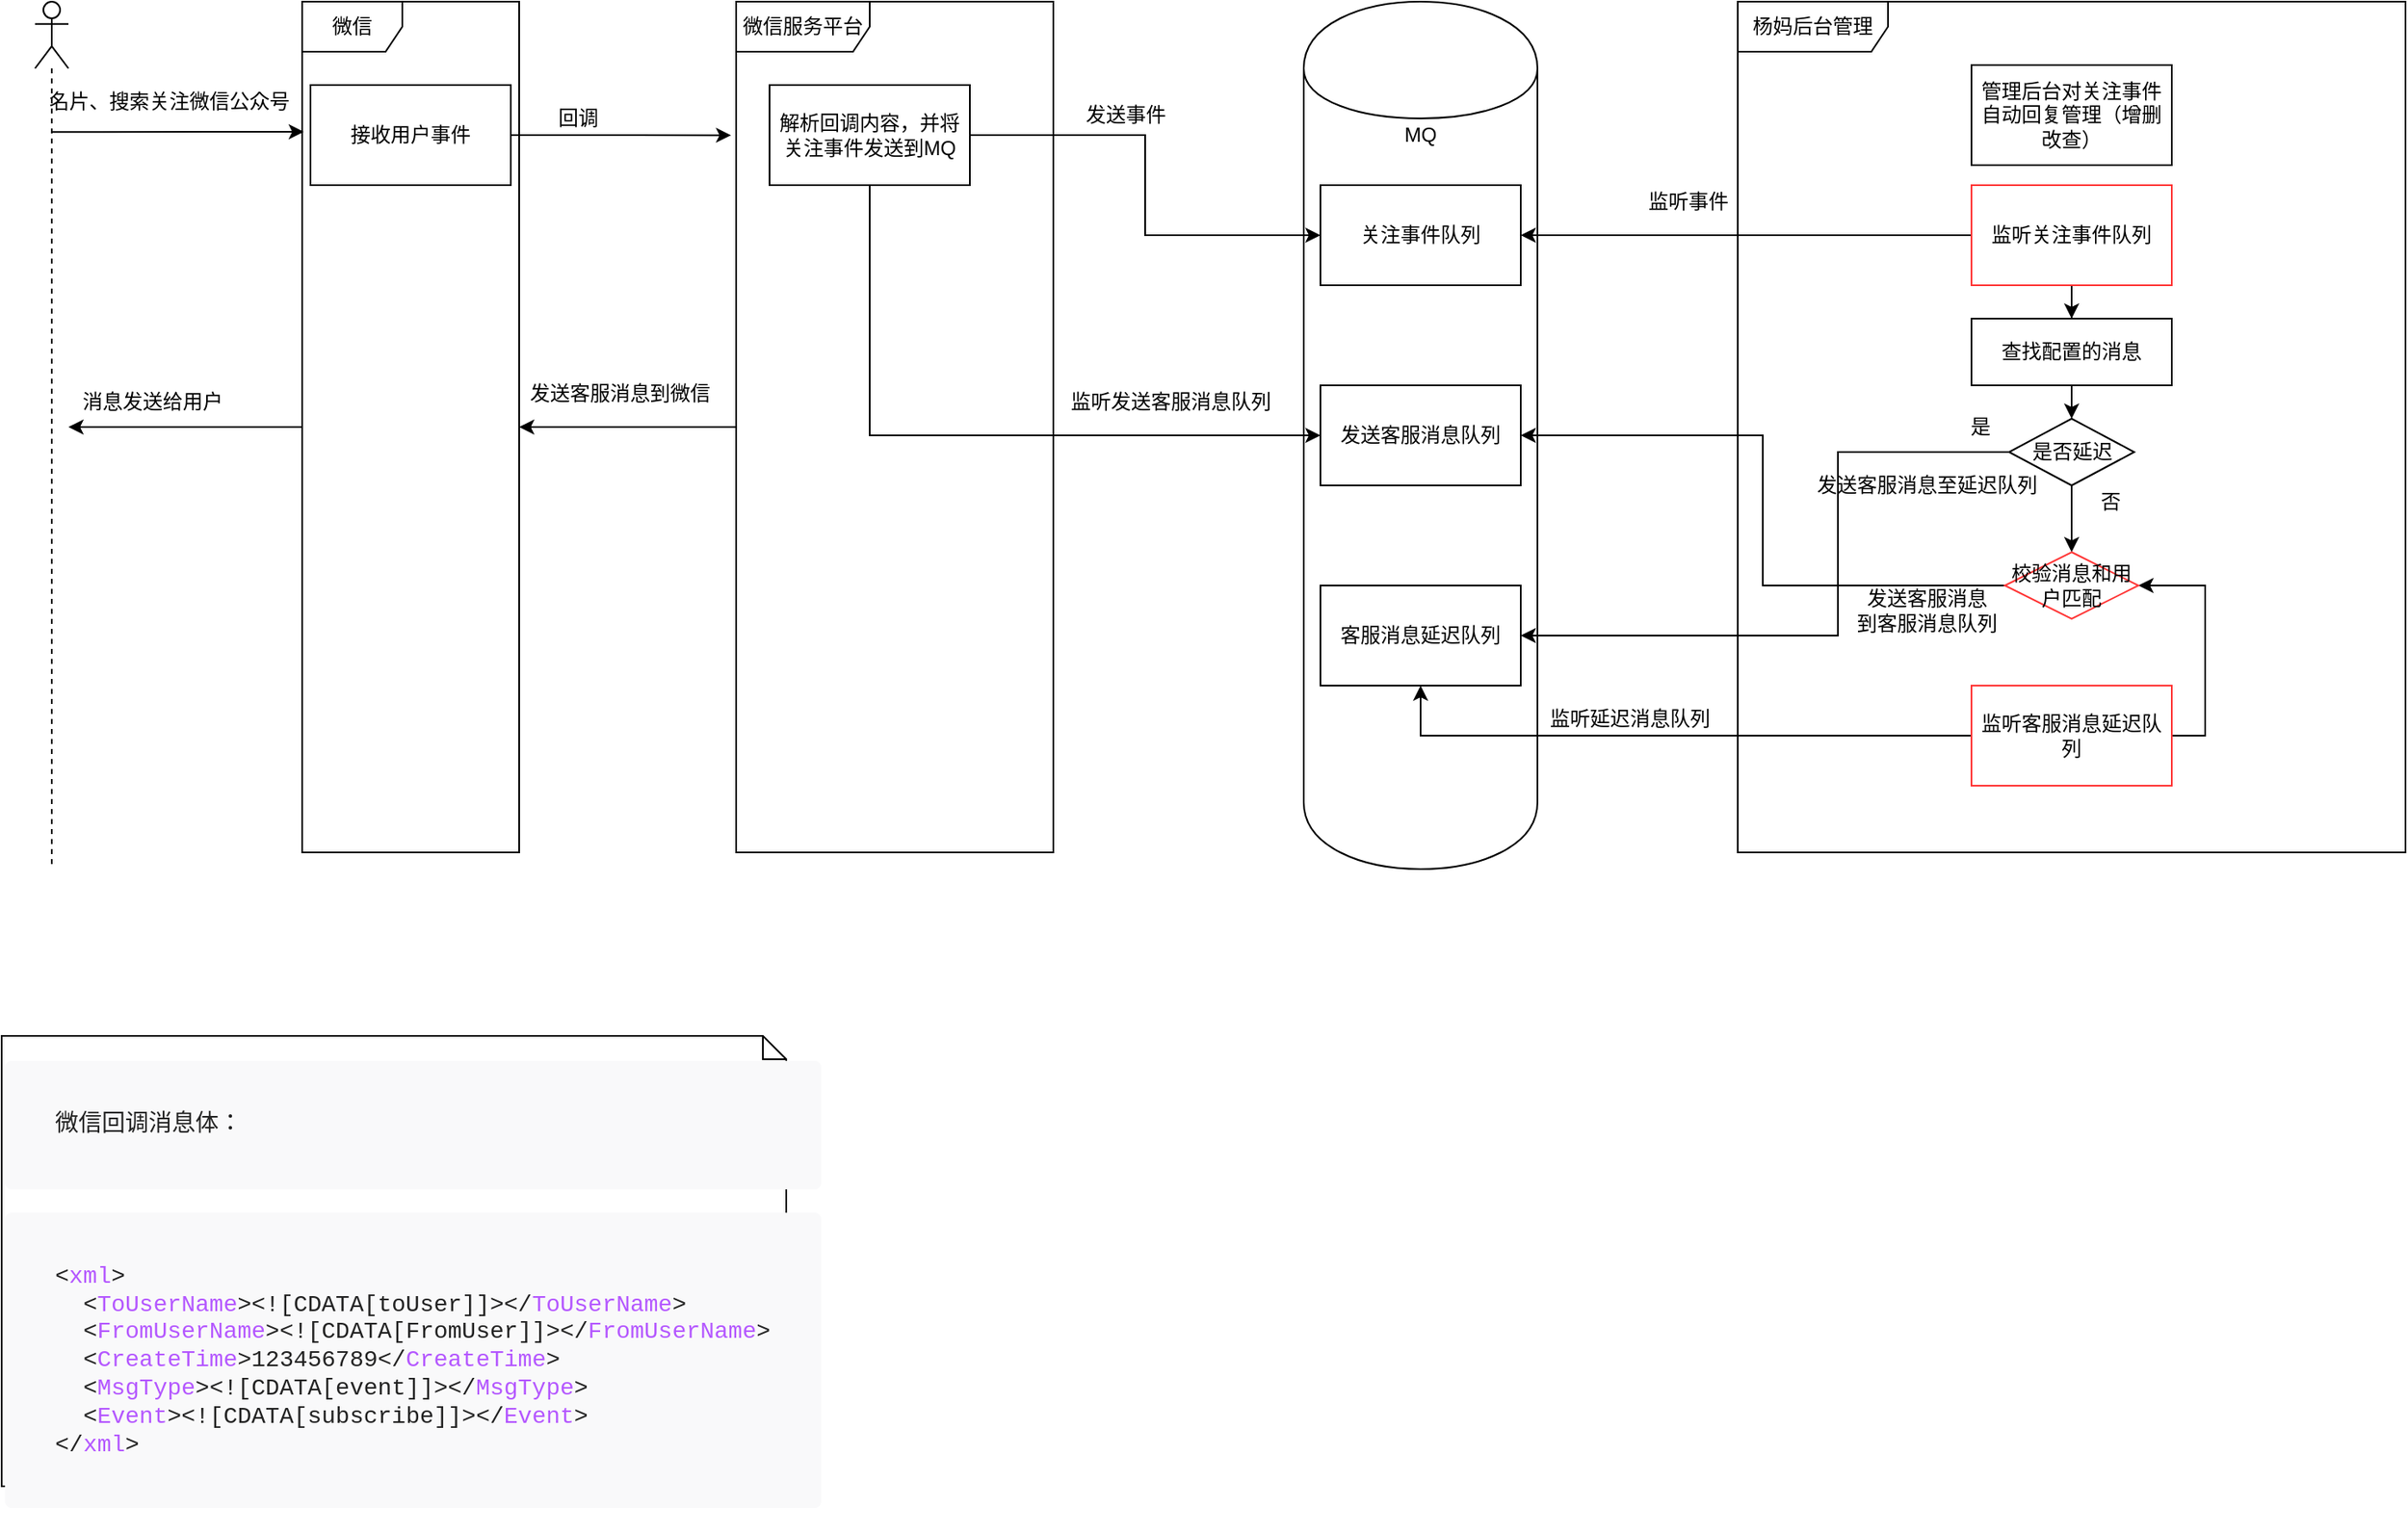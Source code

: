 <mxfile version="12.5.5" type="github"><diagram id="Bvf7uPh44drhRA5YrE10" name="Page-1"><mxGraphModel dx="1662" dy="772" grid="1" gridSize="10" guides="1" tooltips="1" connect="1" arrows="1" fold="1" page="1" pageScale="1" pageWidth="827" pageHeight="1169" math="0" shadow="0"><root><mxCell id="0"/><mxCell id="1" parent="0"/><mxCell id="xuuuyCYIfH_njVOOAR_E-14" style="edgeStyle=orthogonalEdgeStyle;rounded=0;orthogonalLoop=1;jettySize=auto;html=1;entryX=0.008;entryY=0.508;entryDx=0;entryDy=0;entryPerimeter=0;" edge="1" parent="1"><mxGeometry relative="1" as="geometry"><mxPoint x="49.5" y="198.08" as="sourcePoint"/><mxPoint x="201" y="198" as="targetPoint"/><Array as="points"><mxPoint x="80" y="198"/><mxPoint x="80" y="198"/></Array></mxGeometry></mxCell><mxCell id="xuuuyCYIfH_njVOOAR_E-2" value="" style="shape=umlLifeline;participant=umlActor;perimeter=lifelinePerimeter;whiteSpace=wrap;html=1;container=1;collapsible=0;recursiveResize=0;verticalAlign=top;spacingTop=36;labelBackgroundColor=#ffffff;outlineConnect=0;" vertex="1" parent="1"><mxGeometry x="40" y="120" width="20" height="520" as="geometry"/></mxCell><mxCell id="xuuuyCYIfH_njVOOAR_E-67" value="" style="edgeStyle=orthogonalEdgeStyle;rounded=0;orthogonalLoop=1;jettySize=auto;html=1;" edge="1" parent="1" source="xuuuyCYIfH_njVOOAR_E-3"><mxGeometry relative="1" as="geometry"><mxPoint x="60" y="375" as="targetPoint"/></mxGeometry></mxCell><mxCell id="xuuuyCYIfH_njVOOAR_E-3" value="微信" style="shape=umlFrame;whiteSpace=wrap;html=1;" vertex="1" parent="1"><mxGeometry x="200" y="120" width="130" height="510" as="geometry"/></mxCell><mxCell id="xuuuyCYIfH_njVOOAR_E-64" style="edgeStyle=orthogonalEdgeStyle;rounded=0;orthogonalLoop=1;jettySize=auto;html=1;" edge="1" parent="1" source="xuuuyCYIfH_njVOOAR_E-4" target="xuuuyCYIfH_njVOOAR_E-3"><mxGeometry relative="1" as="geometry"/></mxCell><mxCell id="xuuuyCYIfH_njVOOAR_E-4" value="微信服务平台" style="shape=umlFrame;whiteSpace=wrap;html=1;width=80;height=30;" vertex="1" parent="1"><mxGeometry x="460" y="120" width="190" height="510" as="geometry"/></mxCell><mxCell id="xuuuyCYIfH_njVOOAR_E-8" value="杨妈后台管理" style="shape=umlFrame;whiteSpace=wrap;html=1;width=90;height=30;" vertex="1" parent="1"><mxGeometry x="1060" y="120" width="400" height="510" as="geometry"/></mxCell><mxCell id="xuuuyCYIfH_njVOOAR_E-9" value="&lt;pre class=&quot;language-xml&quot; style=&quot;margin-top: 1em ; margin-bottom: 1em ; padding: 30px ; font-family: &amp;#34;consolas&amp;#34; , &amp;#34;liberation mono&amp;#34; , &amp;#34;menlo&amp;#34; , &amp;#34;courier&amp;#34; , monospace ; direction: ltr ; overflow: auto ; background-color: rgb(249 , 249 , 250) ; border-radius: 4px ; color: rgb(34 , 34 , 34) ; font-size: 14px&quot;&gt;&lt;code style=&quot;margin: 0px ; padding: 0px ; font-family: &amp;#34;consolas&amp;#34; , &amp;#34;liberation mono&amp;#34; , &amp;#34;menlo&amp;#34; , &amp;#34;courier&amp;#34; , monospace ; direction: ltr ; border-radius: 0px ; display: inline&quot;&gt;&lt;span class=&quot;token tag&quot; style=&quot;margin: 0px ; padding: 0px ; color: rgb(180 , 87 , 255)&quot;&gt;&lt;span class=&quot;token tag&quot; style=&quot;margin: 0px ; padding: 0px&quot;&gt;&lt;span class=&quot;token punctuation&quot; style=&quot;margin: 0px ; padding: 0px ; color: rgb(34 , 34 , 34)&quot;&gt;微信回调消息体：&lt;/span&gt;&lt;/span&gt;&lt;/span&gt;&lt;/code&gt;&lt;/pre&gt;&lt;pre class=&quot;language-xml&quot; style=&quot;margin-top: 1em ; margin-bottom: 1em ; padding: 30px ; font-family: &amp;#34;consolas&amp;#34; , &amp;#34;liberation mono&amp;#34; , &amp;#34;menlo&amp;#34; , &amp;#34;courier&amp;#34; , monospace ; direction: ltr ; overflow: auto ; background-color: rgb(249 , 249 , 250) ; border-radius: 4px ; color: rgb(34 , 34 , 34) ; font-size: 14px&quot;&gt;&lt;code style=&quot;margin: 0px ; padding: 0px ; font-family: &amp;#34;consolas&amp;#34; , &amp;#34;liberation mono&amp;#34; , &amp;#34;menlo&amp;#34; , &amp;#34;courier&amp;#34; , monospace ; direction: ltr ; border-radius: 0px ; display: inline&quot;&gt;&lt;span class=&quot;token tag&quot; style=&quot;margin: 0px ; padding: 0px ; color: rgb(180 , 87 , 255)&quot;&gt;&lt;span class=&quot;token tag&quot; style=&quot;margin: 0px ; padding: 0px&quot;&gt;&lt;span class=&quot;token punctuation&quot; style=&quot;margin: 0px ; padding: 0px ; color: rgb(34 , 34 , 34)&quot;&gt;&amp;lt;&lt;/span&gt;xml&lt;/span&gt;&lt;span class=&quot;token punctuation&quot; style=&quot;margin: 0px ; padding: 0px ; color: rgb(34 , 34 , 34)&quot;&gt;&amp;gt;&lt;/span&gt;&lt;/span&gt;&lt;br&gt;  &lt;span class=&quot;token tag&quot; style=&quot;margin: 0px ; padding: 0px ; color: rgb(180 , 87 , 255)&quot;&gt;&lt;span class=&quot;token tag&quot; style=&quot;margin: 0px ; padding: 0px&quot;&gt;&lt;span class=&quot;token punctuation&quot; style=&quot;margin: 0px ; padding: 0px ; color: rgb(34 , 34 , 34)&quot;&gt;&amp;lt;&lt;/span&gt;ToUserName&lt;/span&gt;&lt;span class=&quot;token punctuation&quot; style=&quot;margin: 0px ; padding: 0px ; color: rgb(34 , 34 , 34)&quot;&gt;&amp;gt;&lt;/span&gt;&lt;/span&gt;&lt;span class=&quot;token cdata&quot; style=&quot;margin: 0px ; padding: 0px&quot;&gt;&amp;lt;![CDATA[toUser]]&amp;gt;&lt;/span&gt;&lt;span class=&quot;token tag&quot; style=&quot;margin: 0px ; padding: 0px ; color: rgb(180 , 87 , 255)&quot;&gt;&lt;span class=&quot;token tag&quot; style=&quot;margin: 0px ; padding: 0px&quot;&gt;&lt;span class=&quot;token punctuation&quot; style=&quot;margin: 0px ; padding: 0px ; color: rgb(34 , 34 , 34)&quot;&gt;&amp;lt;/&lt;/span&gt;ToUserName&lt;/span&gt;&lt;span class=&quot;token punctuation&quot; style=&quot;margin: 0px ; padding: 0px ; color: rgb(34 , 34 , 34)&quot;&gt;&amp;gt;&lt;/span&gt;&lt;/span&gt;&lt;br&gt;  &lt;span class=&quot;token tag&quot; style=&quot;margin: 0px ; padding: 0px ; color: rgb(180 , 87 , 255)&quot;&gt;&lt;span class=&quot;token tag&quot; style=&quot;margin: 0px ; padding: 0px&quot;&gt;&lt;span class=&quot;token punctuation&quot; style=&quot;margin: 0px ; padding: 0px ; color: rgb(34 , 34 , 34)&quot;&gt;&amp;lt;&lt;/span&gt;FromUserName&lt;/span&gt;&lt;span class=&quot;token punctuation&quot; style=&quot;margin: 0px ; padding: 0px ; color: rgb(34 , 34 , 34)&quot;&gt;&amp;gt;&lt;/span&gt;&lt;/span&gt;&lt;span class=&quot;token cdata&quot; style=&quot;margin: 0px ; padding: 0px&quot;&gt;&amp;lt;![CDATA[FromUser]]&amp;gt;&lt;/span&gt;&lt;span class=&quot;token tag&quot; style=&quot;margin: 0px ; padding: 0px ; color: rgb(180 , 87 , 255)&quot;&gt;&lt;span class=&quot;token tag&quot; style=&quot;margin: 0px ; padding: 0px&quot;&gt;&lt;span class=&quot;token punctuation&quot; style=&quot;margin: 0px ; padding: 0px ; color: rgb(34 , 34 , 34)&quot;&gt;&amp;lt;/&lt;/span&gt;FromUserName&lt;/span&gt;&lt;span class=&quot;token punctuation&quot; style=&quot;margin: 0px ; padding: 0px ; color: rgb(34 , 34 , 34)&quot;&gt;&amp;gt;&lt;/span&gt;&lt;/span&gt;&lt;br&gt;  &lt;span class=&quot;token tag&quot; style=&quot;margin: 0px ; padding: 0px ; color: rgb(180 , 87 , 255)&quot;&gt;&lt;span class=&quot;token tag&quot; style=&quot;margin: 0px ; padding: 0px&quot;&gt;&lt;span class=&quot;token punctuation&quot; style=&quot;margin: 0px ; padding: 0px ; color: rgb(34 , 34 , 34)&quot;&gt;&amp;lt;&lt;/span&gt;CreateTime&lt;/span&gt;&lt;span class=&quot;token punctuation&quot; style=&quot;margin: 0px ; padding: 0px ; color: rgb(34 , 34 , 34)&quot;&gt;&amp;gt;&lt;/span&gt;&lt;/span&gt;123456789&lt;span class=&quot;token tag&quot; style=&quot;margin: 0px ; padding: 0px ; color: rgb(180 , 87 , 255)&quot;&gt;&lt;span class=&quot;token tag&quot; style=&quot;margin: 0px ; padding: 0px&quot;&gt;&lt;span class=&quot;token punctuation&quot; style=&quot;margin: 0px ; padding: 0px ; color: rgb(34 , 34 , 34)&quot;&gt;&amp;lt;/&lt;/span&gt;CreateTime&lt;/span&gt;&lt;span class=&quot;token punctuation&quot; style=&quot;margin: 0px ; padding: 0px ; color: rgb(34 , 34 , 34)&quot;&gt;&amp;gt;&lt;/span&gt;&lt;/span&gt;&lt;br&gt;  &lt;span class=&quot;token tag&quot; style=&quot;margin: 0px ; padding: 0px ; color: rgb(180 , 87 , 255)&quot;&gt;&lt;span class=&quot;token tag&quot; style=&quot;margin: 0px ; padding: 0px&quot;&gt;&lt;span class=&quot;token punctuation&quot; style=&quot;margin: 0px ; padding: 0px ; color: rgb(34 , 34 , 34)&quot;&gt;&amp;lt;&lt;/span&gt;MsgType&lt;/span&gt;&lt;span class=&quot;token punctuation&quot; style=&quot;margin: 0px ; padding: 0px ; color: rgb(34 , 34 , 34)&quot;&gt;&amp;gt;&lt;/span&gt;&lt;/span&gt;&lt;span class=&quot;token cdata&quot; style=&quot;margin: 0px ; padding: 0px&quot;&gt;&amp;lt;![CDATA[event]]&amp;gt;&lt;/span&gt;&lt;span class=&quot;token tag&quot; style=&quot;margin: 0px ; padding: 0px ; color: rgb(180 , 87 , 255)&quot;&gt;&lt;span class=&quot;token tag&quot; style=&quot;margin: 0px ; padding: 0px&quot;&gt;&lt;span class=&quot;token punctuation&quot; style=&quot;margin: 0px ; padding: 0px ; color: rgb(34 , 34 , 34)&quot;&gt;&amp;lt;/&lt;/span&gt;MsgType&lt;/span&gt;&lt;span class=&quot;token punctuation&quot; style=&quot;margin: 0px ; padding: 0px ; color: rgb(34 , 34 , 34)&quot;&gt;&amp;gt;&lt;/span&gt;&lt;/span&gt;&lt;br&gt;  &lt;span class=&quot;token tag&quot; style=&quot;margin: 0px ; padding: 0px ; color: rgb(180 , 87 , 255)&quot;&gt;&lt;span class=&quot;token tag&quot; style=&quot;margin: 0px ; padding: 0px&quot;&gt;&lt;span class=&quot;token punctuation&quot; style=&quot;margin: 0px ; padding: 0px ; color: rgb(34 , 34 , 34)&quot;&gt;&amp;lt;&lt;/span&gt;Event&lt;/span&gt;&lt;span class=&quot;token punctuation&quot; style=&quot;margin: 0px ; padding: 0px ; color: rgb(34 , 34 , 34)&quot;&gt;&amp;gt;&lt;/span&gt;&lt;/span&gt;&lt;span class=&quot;token cdata&quot; style=&quot;margin: 0px ; padding: 0px&quot;&gt;&amp;lt;![CDATA[subscribe]]&amp;gt;&lt;/span&gt;&lt;span class=&quot;token tag&quot; style=&quot;margin: 0px ; padding: 0px ; color: rgb(180 , 87 , 255)&quot;&gt;&lt;span class=&quot;token tag&quot; style=&quot;margin: 0px ; padding: 0px&quot;&gt;&lt;span class=&quot;token punctuation&quot; style=&quot;margin: 0px ; padding: 0px ; color: rgb(34 , 34 , 34)&quot;&gt;&amp;lt;/&lt;/span&gt;Event&lt;/span&gt;&lt;span class=&quot;token punctuation&quot; style=&quot;margin: 0px ; padding: 0px ; color: rgb(34 , 34 , 34)&quot;&gt;&amp;gt;&lt;/span&gt;&lt;/span&gt;&lt;br&gt;&lt;span class=&quot;token tag&quot; style=&quot;margin: 0px ; padding: 0px ; color: rgb(180 , 87 , 255)&quot;&gt;&lt;span class=&quot;token tag&quot; style=&quot;margin: 0px ; padding: 0px&quot;&gt;&lt;span class=&quot;token punctuation&quot; style=&quot;margin: 0px ; padding: 0px ; color: rgb(34 , 34 , 34)&quot;&gt;&amp;lt;/&lt;/span&gt;xml&lt;/span&gt;&lt;span class=&quot;token punctuation&quot; style=&quot;margin: 0px ; padding: 0px ; color: rgb(34 , 34 , 34)&quot;&gt;&amp;gt;&lt;/span&gt;&lt;/span&gt;&lt;/code&gt;&lt;/pre&gt;" style="shape=note;whiteSpace=wrap;html=1;size=14;verticalAlign=top;align=left;spacingTop=-6;" vertex="1" parent="1"><mxGeometry x="20" y="740" width="470" height="270" as="geometry"/></mxCell><mxCell id="xuuuyCYIfH_njVOOAR_E-11" value="" style="shape=cylinder;whiteSpace=wrap;html=1;boundedLbl=1;backgroundOutline=1;" vertex="1" parent="1"><mxGeometry x="800" y="120" width="140" height="520" as="geometry"/></mxCell><mxCell id="xuuuyCYIfH_njVOOAR_E-12" value="MQ" style="text;html=1;strokeColor=none;fillColor=none;align=center;verticalAlign=middle;whiteSpace=wrap;rounded=0;" vertex="1" parent="1"><mxGeometry x="850" y="190" width="40" height="20" as="geometry"/></mxCell><mxCell id="xuuuyCYIfH_njVOOAR_E-16" value="名片、搜索关注微信公众号" style="text;html=1;align=center;verticalAlign=middle;resizable=0;points=[];autosize=1;" vertex="1" parent="1"><mxGeometry x="40" y="170" width="160" height="20" as="geometry"/></mxCell><mxCell id="xuuuyCYIfH_njVOOAR_E-20" style="edgeStyle=orthogonalEdgeStyle;rounded=0;orthogonalLoop=1;jettySize=auto;html=1;entryX=-0.016;entryY=0.157;entryDx=0;entryDy=0;entryPerimeter=0;" edge="1" parent="1" source="xuuuyCYIfH_njVOOAR_E-17" target="xuuuyCYIfH_njVOOAR_E-4"><mxGeometry relative="1" as="geometry"/></mxCell><mxCell id="xuuuyCYIfH_njVOOAR_E-17" value="接收用户事件" style="rounded=0;whiteSpace=wrap;html=1;" vertex="1" parent="1"><mxGeometry x="205" y="170" width="120" height="60" as="geometry"/></mxCell><mxCell id="xuuuyCYIfH_njVOOAR_E-21" value="回调" style="text;html=1;align=center;verticalAlign=middle;resizable=0;points=[];autosize=1;" vertex="1" parent="1"><mxGeometry x="345" y="180" width="40" height="20" as="geometry"/></mxCell><mxCell id="xuuuyCYIfH_njVOOAR_E-24" style="edgeStyle=orthogonalEdgeStyle;rounded=0;orthogonalLoop=1;jettySize=auto;html=1;entryX=0;entryY=0.5;entryDx=0;entryDy=0;" edge="1" parent="1" source="xuuuyCYIfH_njVOOAR_E-22" target="xuuuyCYIfH_njVOOAR_E-23"><mxGeometry relative="1" as="geometry"/></mxCell><mxCell id="xuuuyCYIfH_njVOOAR_E-62" style="edgeStyle=orthogonalEdgeStyle;rounded=0;orthogonalLoop=1;jettySize=auto;html=1;entryX=0;entryY=0.5;entryDx=0;entryDy=0;exitX=0.5;exitY=1;exitDx=0;exitDy=0;" edge="1" parent="1" source="xuuuyCYIfH_njVOOAR_E-22" target="xuuuyCYIfH_njVOOAR_E-33"><mxGeometry relative="1" as="geometry"/></mxCell><mxCell id="xuuuyCYIfH_njVOOAR_E-22" value="解析回调内容，并将关注事件发送到MQ" style="rounded=0;whiteSpace=wrap;html=1;" vertex="1" parent="1"><mxGeometry x="480" y="170" width="120" height="60" as="geometry"/></mxCell><mxCell id="xuuuyCYIfH_njVOOAR_E-23" value="关注事件队列" style="rounded=0;whiteSpace=wrap;html=1;" vertex="1" parent="1"><mxGeometry x="810" y="230" width="120" height="60" as="geometry"/></mxCell><mxCell id="xuuuyCYIfH_njVOOAR_E-26" style="edgeStyle=orthogonalEdgeStyle;rounded=0;orthogonalLoop=1;jettySize=auto;html=1;entryX=1;entryY=0.5;entryDx=0;entryDy=0;" edge="1" parent="1" source="xuuuyCYIfH_njVOOAR_E-25" target="xuuuyCYIfH_njVOOAR_E-23"><mxGeometry relative="1" as="geometry"/></mxCell><mxCell id="xuuuyCYIfH_njVOOAR_E-31" value="" style="edgeStyle=orthogonalEdgeStyle;rounded=0;orthogonalLoop=1;jettySize=auto;html=1;" edge="1" parent="1" source="xuuuyCYIfH_njVOOAR_E-25" target="xuuuyCYIfH_njVOOAR_E-30"><mxGeometry relative="1" as="geometry"/></mxCell><mxCell id="xuuuyCYIfH_njVOOAR_E-25" value="监听关注事件队列" style="rounded=0;whiteSpace=wrap;html=1;strokeColor=#FF3333;" vertex="1" parent="1"><mxGeometry x="1200" y="230" width="120" height="60" as="geometry"/></mxCell><mxCell id="xuuuyCYIfH_njVOOAR_E-40" value="" style="edgeStyle=orthogonalEdgeStyle;rounded=0;orthogonalLoop=1;jettySize=auto;html=1;" edge="1" parent="1" source="xuuuyCYIfH_njVOOAR_E-30"><mxGeometry relative="1" as="geometry"><mxPoint x="1260" y="370" as="targetPoint"/></mxGeometry></mxCell><mxCell id="xuuuyCYIfH_njVOOAR_E-30" value="查找配置的消息" style="rounded=0;whiteSpace=wrap;html=1;" vertex="1" parent="1"><mxGeometry x="1200" y="310" width="120" height="40" as="geometry"/></mxCell><mxCell id="xuuuyCYIfH_njVOOAR_E-27" value="监听事件" style="text;html=1;align=center;verticalAlign=middle;resizable=0;points=[];autosize=1;" vertex="1" parent="1"><mxGeometry x="1000" y="230" width="60" height="20" as="geometry"/></mxCell><mxCell id="xuuuyCYIfH_njVOOAR_E-28" value="发送事件" style="text;html=1;align=center;verticalAlign=middle;resizable=0;points=[];autosize=1;" vertex="1" parent="1"><mxGeometry x="663" y="178" width="60" height="20" as="geometry"/></mxCell><mxCell id="xuuuyCYIfH_njVOOAR_E-29" value="管理后台对关注事件自动回复管理（增删改查）" style="rounded=0;whiteSpace=wrap;html=1;" vertex="1" parent="1"><mxGeometry x="1200" y="158" width="120" height="60" as="geometry"/></mxCell><mxCell id="xuuuyCYIfH_njVOOAR_E-42" style="edgeStyle=orthogonalEdgeStyle;rounded=0;orthogonalLoop=1;jettySize=auto;html=1;entryX=1;entryY=0.5;entryDx=0;entryDy=0;exitX=0;exitY=0.5;exitDx=0;exitDy=0;" edge="1" parent="1" source="xuuuyCYIfH_njVOOAR_E-32" target="xuuuyCYIfH_njVOOAR_E-34"><mxGeometry relative="1" as="geometry"><Array as="points"><mxPoint x="1120" y="390"/><mxPoint x="1120" y="500"/></Array></mxGeometry></mxCell><mxCell id="xuuuyCYIfH_njVOOAR_E-55" style="edgeStyle=orthogonalEdgeStyle;rounded=0;orthogonalLoop=1;jettySize=auto;html=1;entryX=0.5;entryY=0;entryDx=0;entryDy=0;" edge="1" parent="1" source="xuuuyCYIfH_njVOOAR_E-32" target="xuuuyCYIfH_njVOOAR_E-51"><mxGeometry relative="1" as="geometry"/></mxCell><mxCell id="xuuuyCYIfH_njVOOAR_E-32" value="是否延迟" style="rhombus;whiteSpace=wrap;html=1;" vertex="1" parent="1"><mxGeometry x="1222.5" y="370" width="75" height="40" as="geometry"/></mxCell><mxCell id="xuuuyCYIfH_njVOOAR_E-33" value="发送客服消息队列" style="rounded=0;whiteSpace=wrap;html=1;" vertex="1" parent="1"><mxGeometry x="810" y="350" width="120" height="60" as="geometry"/></mxCell><mxCell id="xuuuyCYIfH_njVOOAR_E-34" value="客服消息延迟队列" style="rounded=0;whiteSpace=wrap;html=1;" vertex="1" parent="1"><mxGeometry x="810" y="470" width="120" height="60" as="geometry"/></mxCell><mxCell id="xuuuyCYIfH_njVOOAR_E-43" value="否" style="text;html=1;align=center;verticalAlign=middle;resizable=0;points=[];autosize=1;" vertex="1" parent="1"><mxGeometry x="1267.5" y="410" width="30" height="20" as="geometry"/></mxCell><mxCell id="xuuuyCYIfH_njVOOAR_E-44" value="是" style="text;html=1;align=center;verticalAlign=middle;resizable=0;points=[];autosize=1;" vertex="1" parent="1"><mxGeometry x="1190" y="365" width="30" height="20" as="geometry"/></mxCell><mxCell id="xuuuyCYIfH_njVOOAR_E-48" style="edgeStyle=orthogonalEdgeStyle;rounded=0;orthogonalLoop=1;jettySize=auto;html=1;entryX=0.5;entryY=1;entryDx=0;entryDy=0;" edge="1" parent="1" source="xuuuyCYIfH_njVOOAR_E-45" target="xuuuyCYIfH_njVOOAR_E-34"><mxGeometry relative="1" as="geometry"/></mxCell><mxCell id="xuuuyCYIfH_njVOOAR_E-61" value="" style="edgeStyle=orthogonalEdgeStyle;rounded=0;orthogonalLoop=1;jettySize=auto;html=1;entryX=1;entryY=0.5;entryDx=0;entryDy=0;exitX=1;exitY=0.5;exitDx=0;exitDy=0;" edge="1" parent="1" source="xuuuyCYIfH_njVOOAR_E-45" target="xuuuyCYIfH_njVOOAR_E-51"><mxGeometry relative="1" as="geometry"><mxPoint x="1400" y="560" as="targetPoint"/></mxGeometry></mxCell><mxCell id="xuuuyCYIfH_njVOOAR_E-45" value="监听客服消息延迟队列" style="rounded=0;whiteSpace=wrap;html=1;strokeColor=#FF3333;" vertex="1" parent="1"><mxGeometry x="1200" y="530" width="120" height="60" as="geometry"/></mxCell><mxCell id="xuuuyCYIfH_njVOOAR_E-46" value="发送客服消息至延迟队列" style="text;html=1;align=center;verticalAlign=middle;resizable=0;points=[];autosize=1;" vertex="1" parent="1"><mxGeometry x="1097.5" y="400" width="150" height="20" as="geometry"/></mxCell><mxCell id="xuuuyCYIfH_njVOOAR_E-47" value="发送客服消息&lt;br&gt;到客服消息队列" style="text;html=1;align=center;verticalAlign=middle;resizable=0;points=[];autosize=1;" vertex="1" parent="1"><mxGeometry x="1122.5" y="470" width="100" height="30" as="geometry"/></mxCell><mxCell id="xuuuyCYIfH_njVOOAR_E-49" value="监听延迟消息队列" style="text;html=1;align=center;verticalAlign=middle;resizable=0;points=[];autosize=1;" vertex="1" parent="1"><mxGeometry x="940" y="540" width="110" height="20" as="geometry"/></mxCell><mxCell id="xuuuyCYIfH_njVOOAR_E-57" style="edgeStyle=orthogonalEdgeStyle;rounded=0;orthogonalLoop=1;jettySize=auto;html=1;entryX=1;entryY=0.5;entryDx=0;entryDy=0;" edge="1" parent="1" source="xuuuyCYIfH_njVOOAR_E-51" target="xuuuyCYIfH_njVOOAR_E-33"><mxGeometry relative="1" as="geometry"/></mxCell><mxCell id="xuuuyCYIfH_njVOOAR_E-51" value="校验消息和用户匹配" style="rhombus;whiteSpace=wrap;html=1;strokeColor=#FF3333;" vertex="1" parent="1"><mxGeometry x="1220" y="450" width="80" height="40" as="geometry"/></mxCell><mxCell id="xuuuyCYIfH_njVOOAR_E-54" style="edgeStyle=orthogonalEdgeStyle;rounded=0;orthogonalLoop=1;jettySize=auto;html=1;entryX=0.5;entryY=1;entryDx=0;entryDy=0;" edge="1" parent="1" target="xuuuyCYIfH_njVOOAR_E-32"><mxGeometry relative="1" as="geometry"><mxPoint x="1260" y="410" as="sourcePoint"/></mxGeometry></mxCell><mxCell id="xuuuyCYIfH_njVOOAR_E-63" value="监听发送客服消息队列" style="text;html=1;align=center;verticalAlign=middle;resizable=0;points=[];autosize=1;" vertex="1" parent="1"><mxGeometry x="650" y="350" width="140" height="20" as="geometry"/></mxCell><mxCell id="xuuuyCYIfH_njVOOAR_E-65" value="发送客服消息到微信" style="text;html=1;align=center;verticalAlign=middle;resizable=0;points=[];autosize=1;" vertex="1" parent="1"><mxGeometry x="330" y="345" width="120" height="20" as="geometry"/></mxCell><mxCell id="xuuuyCYIfH_njVOOAR_E-68" value="消息发送给用户" style="text;html=1;align=center;verticalAlign=middle;resizable=0;points=[];autosize=1;" vertex="1" parent="1"><mxGeometry x="60" y="350" width="100" height="20" as="geometry"/></mxCell></root></mxGraphModel></diagram></mxfile>